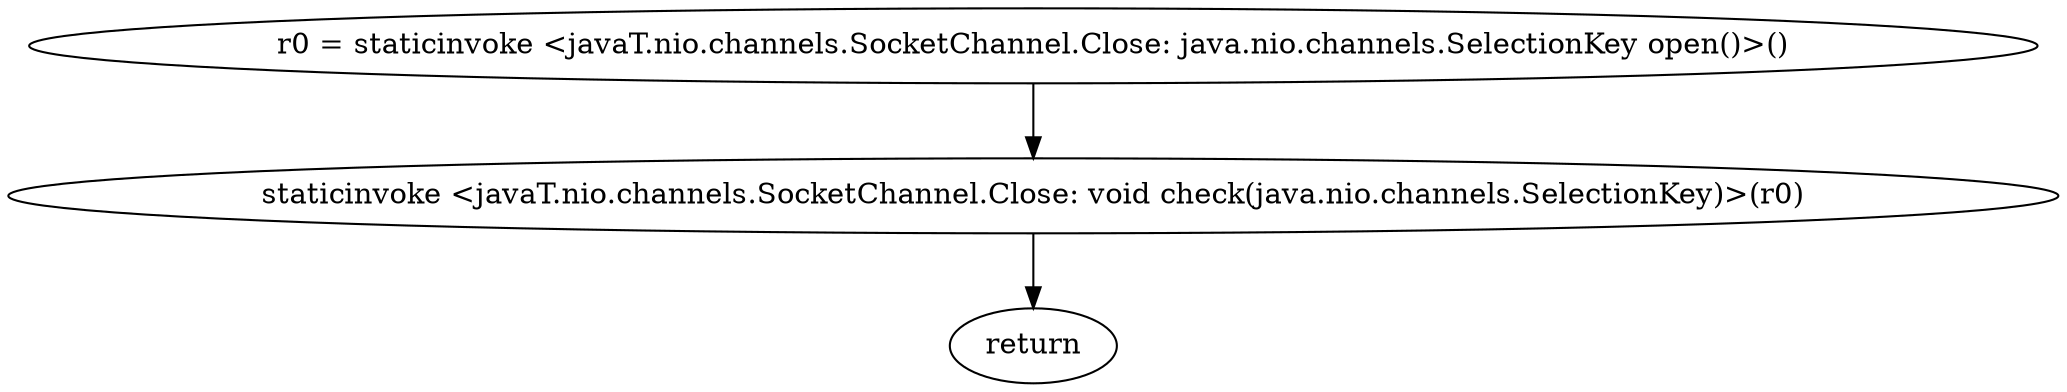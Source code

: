 digraph "unitGraph" {
    "r0 = staticinvoke <javaT.nio.channels.SocketChannel.Close: java.nio.channels.SelectionKey open()>()"
    "staticinvoke <javaT.nio.channels.SocketChannel.Close: void check(java.nio.channels.SelectionKey)>(r0)"
    "return"
    "r0 = staticinvoke <javaT.nio.channels.SocketChannel.Close: java.nio.channels.SelectionKey open()>()"->"staticinvoke <javaT.nio.channels.SocketChannel.Close: void check(java.nio.channels.SelectionKey)>(r0)";
    "staticinvoke <javaT.nio.channels.SocketChannel.Close: void check(java.nio.channels.SelectionKey)>(r0)"->"return";
}

